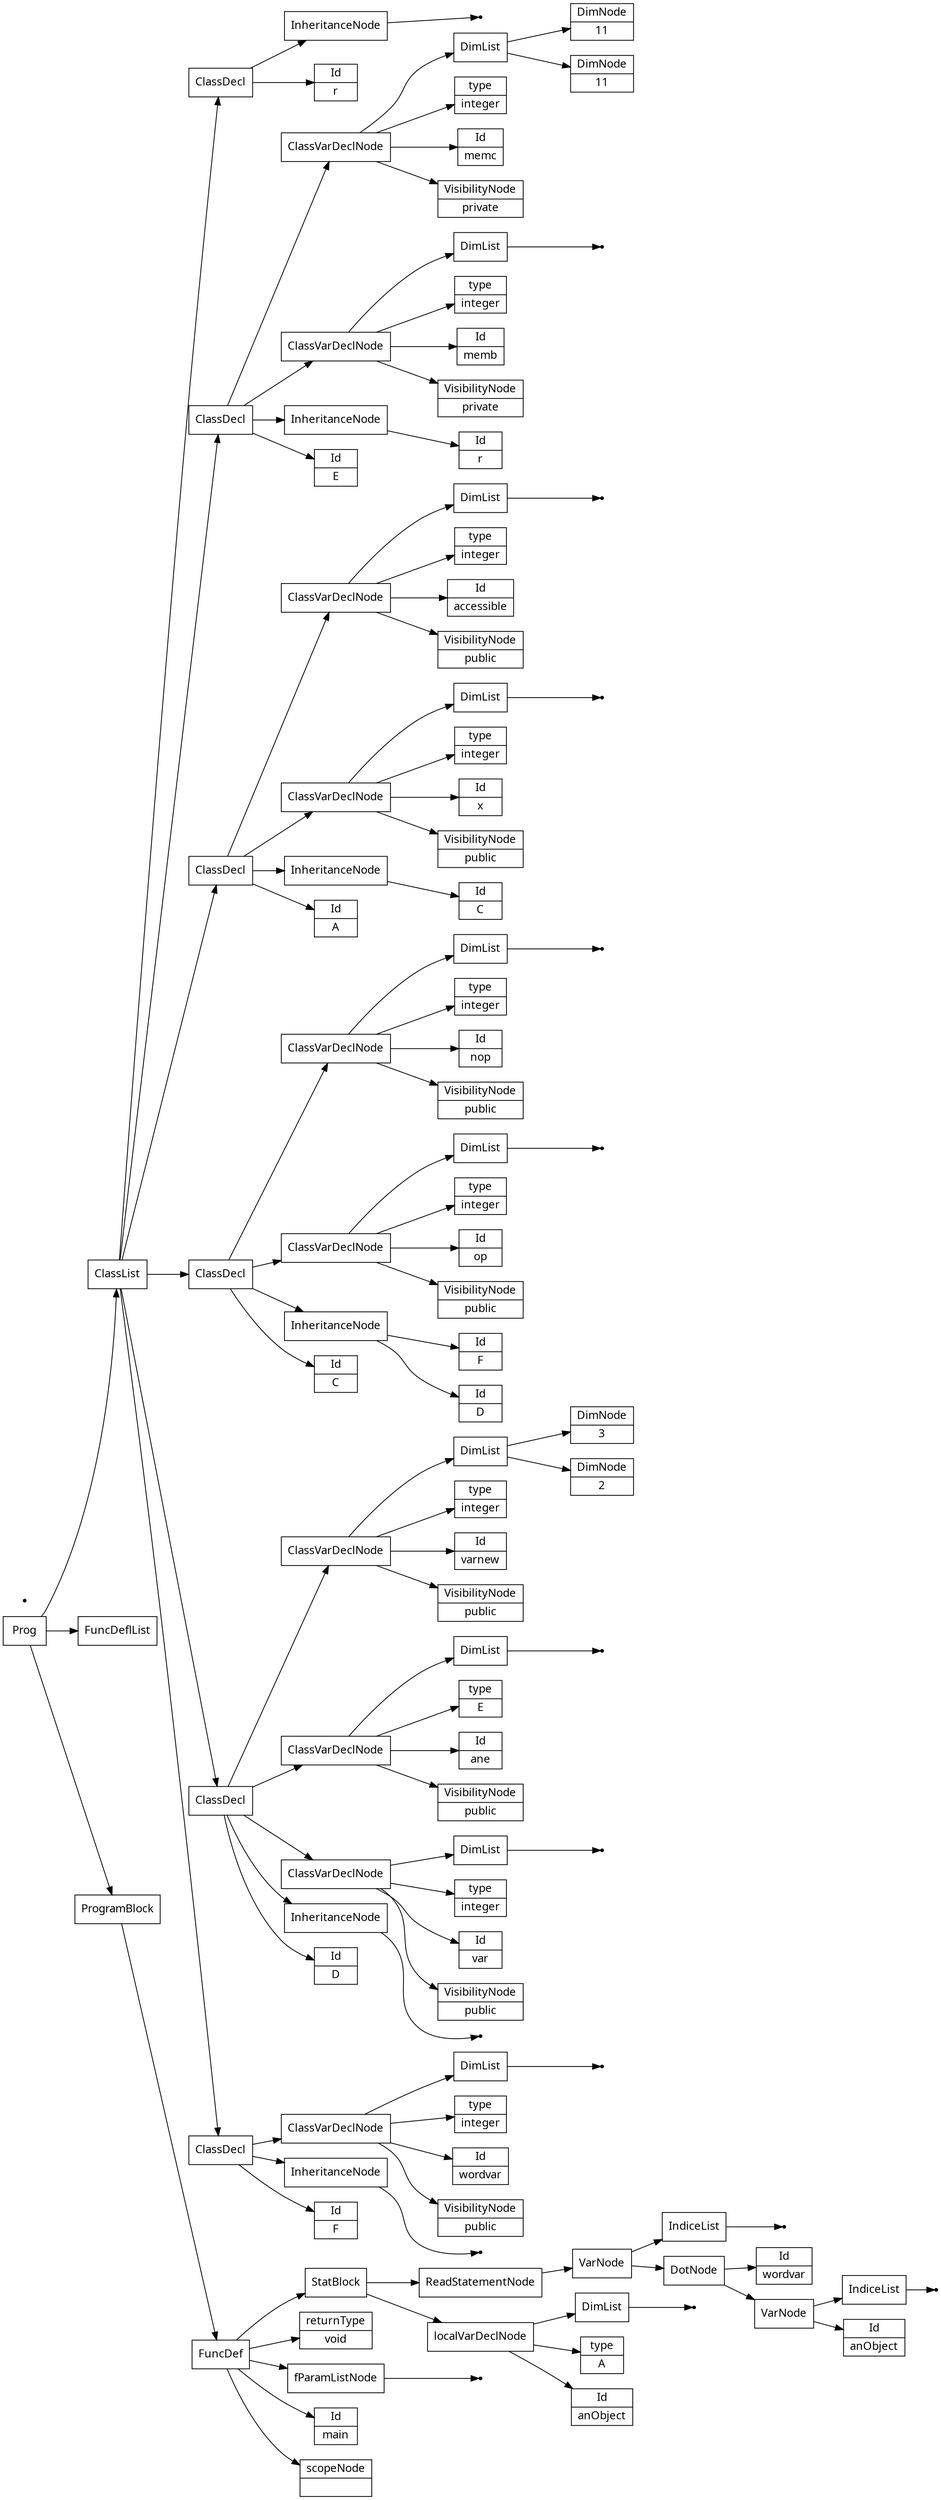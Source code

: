 digraph AST {
node [shape=record];
 node [fontname=Sans];charset="UTF-8" splines=true splines=spline rankdir =LR ordering="out"
1[label="scopeNode| "];
none3[shape="point"];
4[label="fParamListNode"];
4->none3;
5[label="returnType|void"];
7[label="Id|anObject"];
8[label="type|A"];
none10[shape="point"];
11[label="DimList"];
11->none10;
12[label="localVarDeclNode"];
12->11;
12->8;
12->7;
13[label="ReadStatementNode"];
14[label="Id|anObject"];
none16[shape="point"];
17[label="IndiceList"];
17->none16;
18[label="VarNode"];
18->17;
18->14;
19[label="Id|wordvar"];
20[label="DotNode"];
20->19;
20->18;
none22[shape="point"];
23[label="IndiceList"];
23->none22;
24[label="VarNode"];
24->23;
24->20;
13->24;
25[label="StatBlock"];
25->13;
25->12;
26[label="FuncDef"];
0[label="Id|main"];
26->25;
26->5;
26->4;
26->0;
26->1;
27[label="Id|F"];
none29[shape="point"];
30[label="InheritanceNode"];
30->none29;
31[label="VisibilityNode|public"];
32[label="Id|wordvar"];
33[label="type|integer"];
none35[shape="point"];
36[label="DimList"];
36->none35;
37[label="ClassVarDeclNode"];
37->36;
37->33;
37->32;
37->31;
38[label="ClassDecl"];
38->37;
38->30;
38->27;
39[label="Id|D"];
none41[shape="point"];
42[label="InheritanceNode"];
42->none41;
43[label="VisibilityNode|public"];
44[label="Id|var"];
45[label="type|integer"];
none47[shape="point"];
48[label="DimList"];
48->none47;
49[label="ClassVarDeclNode"];
49->48;
49->45;
49->44;
49->43;
50[label="VisibilityNode|public"];
51[label="Id|ane"];
52[label="type|E"];
none54[shape="point"];
55[label="DimList"];
55->none54;
56[label="ClassVarDeclNode"];
56->55;
56->52;
56->51;
56->50;
57[label="VisibilityNode|public"];
58[label="Id|varnew"];
59[label="type|integer"];
61[label="DimNode|2"];
62[label="DimNode|3"];
63[label="DimList"];
63->62;
63->61;
64[label="ClassVarDeclNode"];
64->63;
64->59;
64->58;
64->57;
65[label="ClassDecl"];
65->64;
65->56;
65->49;
65->42;
65->39;
66[label="Id|C"];
68[label="Id|D"];
69[label="Id|F"];
70[label="InheritanceNode"];
70->69;
70->68;
71[label="VisibilityNode|public"];
72[label="Id|op"];
73[label="type|integer"];
none75[shape="point"];
76[label="DimList"];
76->none75;
77[label="ClassVarDeclNode"];
77->76;
77->73;
77->72;
77->71;
78[label="VisibilityNode|public"];
79[label="Id|nop"];
80[label="type|integer"];
none82[shape="point"];
83[label="DimList"];
83->none82;
84[label="ClassVarDeclNode"];
84->83;
84->80;
84->79;
84->78;
85[label="ClassDecl"];
85->84;
85->77;
85->70;
85->66;
86[label="Id|A"];
88[label="Id|C"];
89[label="InheritanceNode"];
89->88;
90[label="VisibilityNode|public"];
91[label="Id|x"];
92[label="type|integer"];
none94[shape="point"];
95[label="DimList"];
95->none94;
96[label="ClassVarDeclNode"];
96->95;
96->92;
96->91;
96->90;
97[label="VisibilityNode|public"];
98[label="Id|accessible"];
99[label="type|integer"];
none101[shape="point"];
102[label="DimList"];
102->none101;
103[label="ClassVarDeclNode"];
103->102;
103->99;
103->98;
103->97;
104[label="ClassDecl"];
104->103;
104->96;
104->89;
104->86;
105[label="Id|E"];
107[label="Id|r"];
108[label="InheritanceNode"];
108->107;
109[label="VisibilityNode|private"];
110[label="Id|memb"];
111[label="type|integer"];
none113[shape="point"];
114[label="DimList"];
114->none113;
115[label="ClassVarDeclNode"];
115->114;
115->111;
115->110;
115->109;
116[label="VisibilityNode|private"];
117[label="Id|memc"];
118[label="type|integer"];
120[label="DimNode|11"];
121[label="DimNode|11"];
122[label="DimList"];
122->121;
122->120;
123[label="ClassVarDeclNode"];
123->122;
123->118;
123->117;
123->116;
124[label="ClassDecl"];
124->123;
124->115;
124->108;
124->105;
125[label="Id|r"];
none127[shape="point"];
128[label="InheritanceNode"];
128->none127;
129[label="ClassDecl"];
129->128;
129->125;
130[label="ClassList"];
131[label="FuncDeflList"];
132[label="Prog"];
133[label="ProgramBlock"];
130->129;
130->124;
130->104;
130->85;
130->65;
130->38;
133->26;
none134[shape="point"];
132->130;
132->131;
132->133;
}